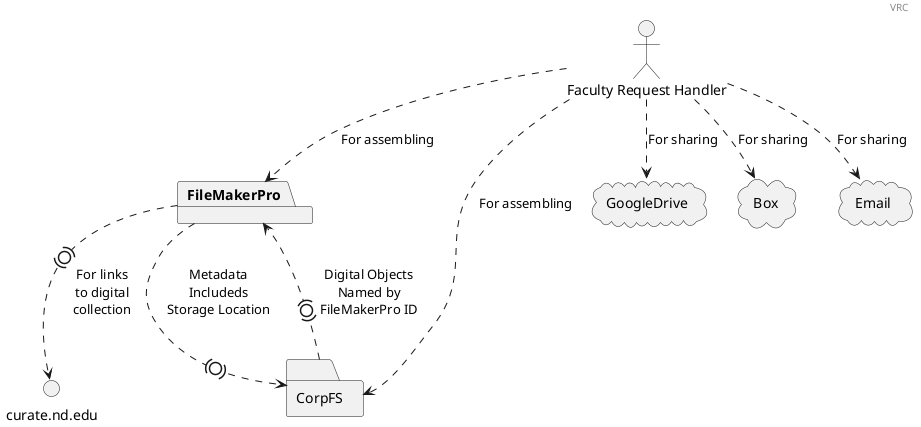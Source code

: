 # Render via PlantUML
# Generated via plantuml-preview (https://github.com/peele/plantuml-preview) in Atom
# package
# node
# folder
# frame
# cloud
# database
# interface
@startuml

header VRC

package "FileMakerPro"
interface "curate.nd.edu"
folder "CorpFS"

CorpFS .(0).> FileMakerPro : "Digital Objects\nNamed by\nFileMakerPro ID"
FileMakerPro .(0).> CorpFS : "Metadata\nIncludeds\nStorage Location"

actor "Faculty Request Handler" as Handler

FileMakerPro .(0).> curate.nd.edu : "For links\nto digital\ncollection"

cloud GoogleDrive
cloud Box
cloud Email

Handler ..> FileMakerPro : "For assembling"
Handler ..> CorpFS : "For assembling"
Handler ..> GoogleDrive : "For sharing"
Handler ..> Box : "For sharing"
Handler ..> Email : "For sharing"

@enduml
